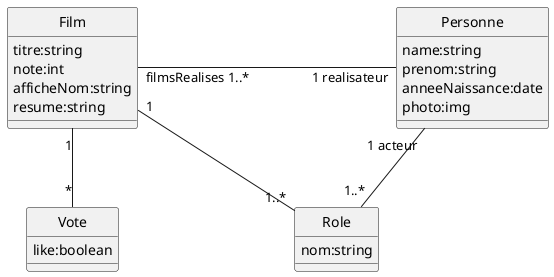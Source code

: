 @startuml
class Film{
titre:string
note:int
afficheNom:string
resume:string

}
class Personne{
name:string
prenom:string
anneeNaissance:date
photo:img


}
class Role{
nom:string
}
class Vote{
like:boolean
}

Film "filmsRealises 1..*" - "1 realisateur" Personne :"\t\t\t\t\t\t\t\t"
Personne "1 acteur" -- "1..*"Role :"\t\t"
Film "1" -- "*" Vote
Film "1" - "1..*" Role

hide circle
@enduml
